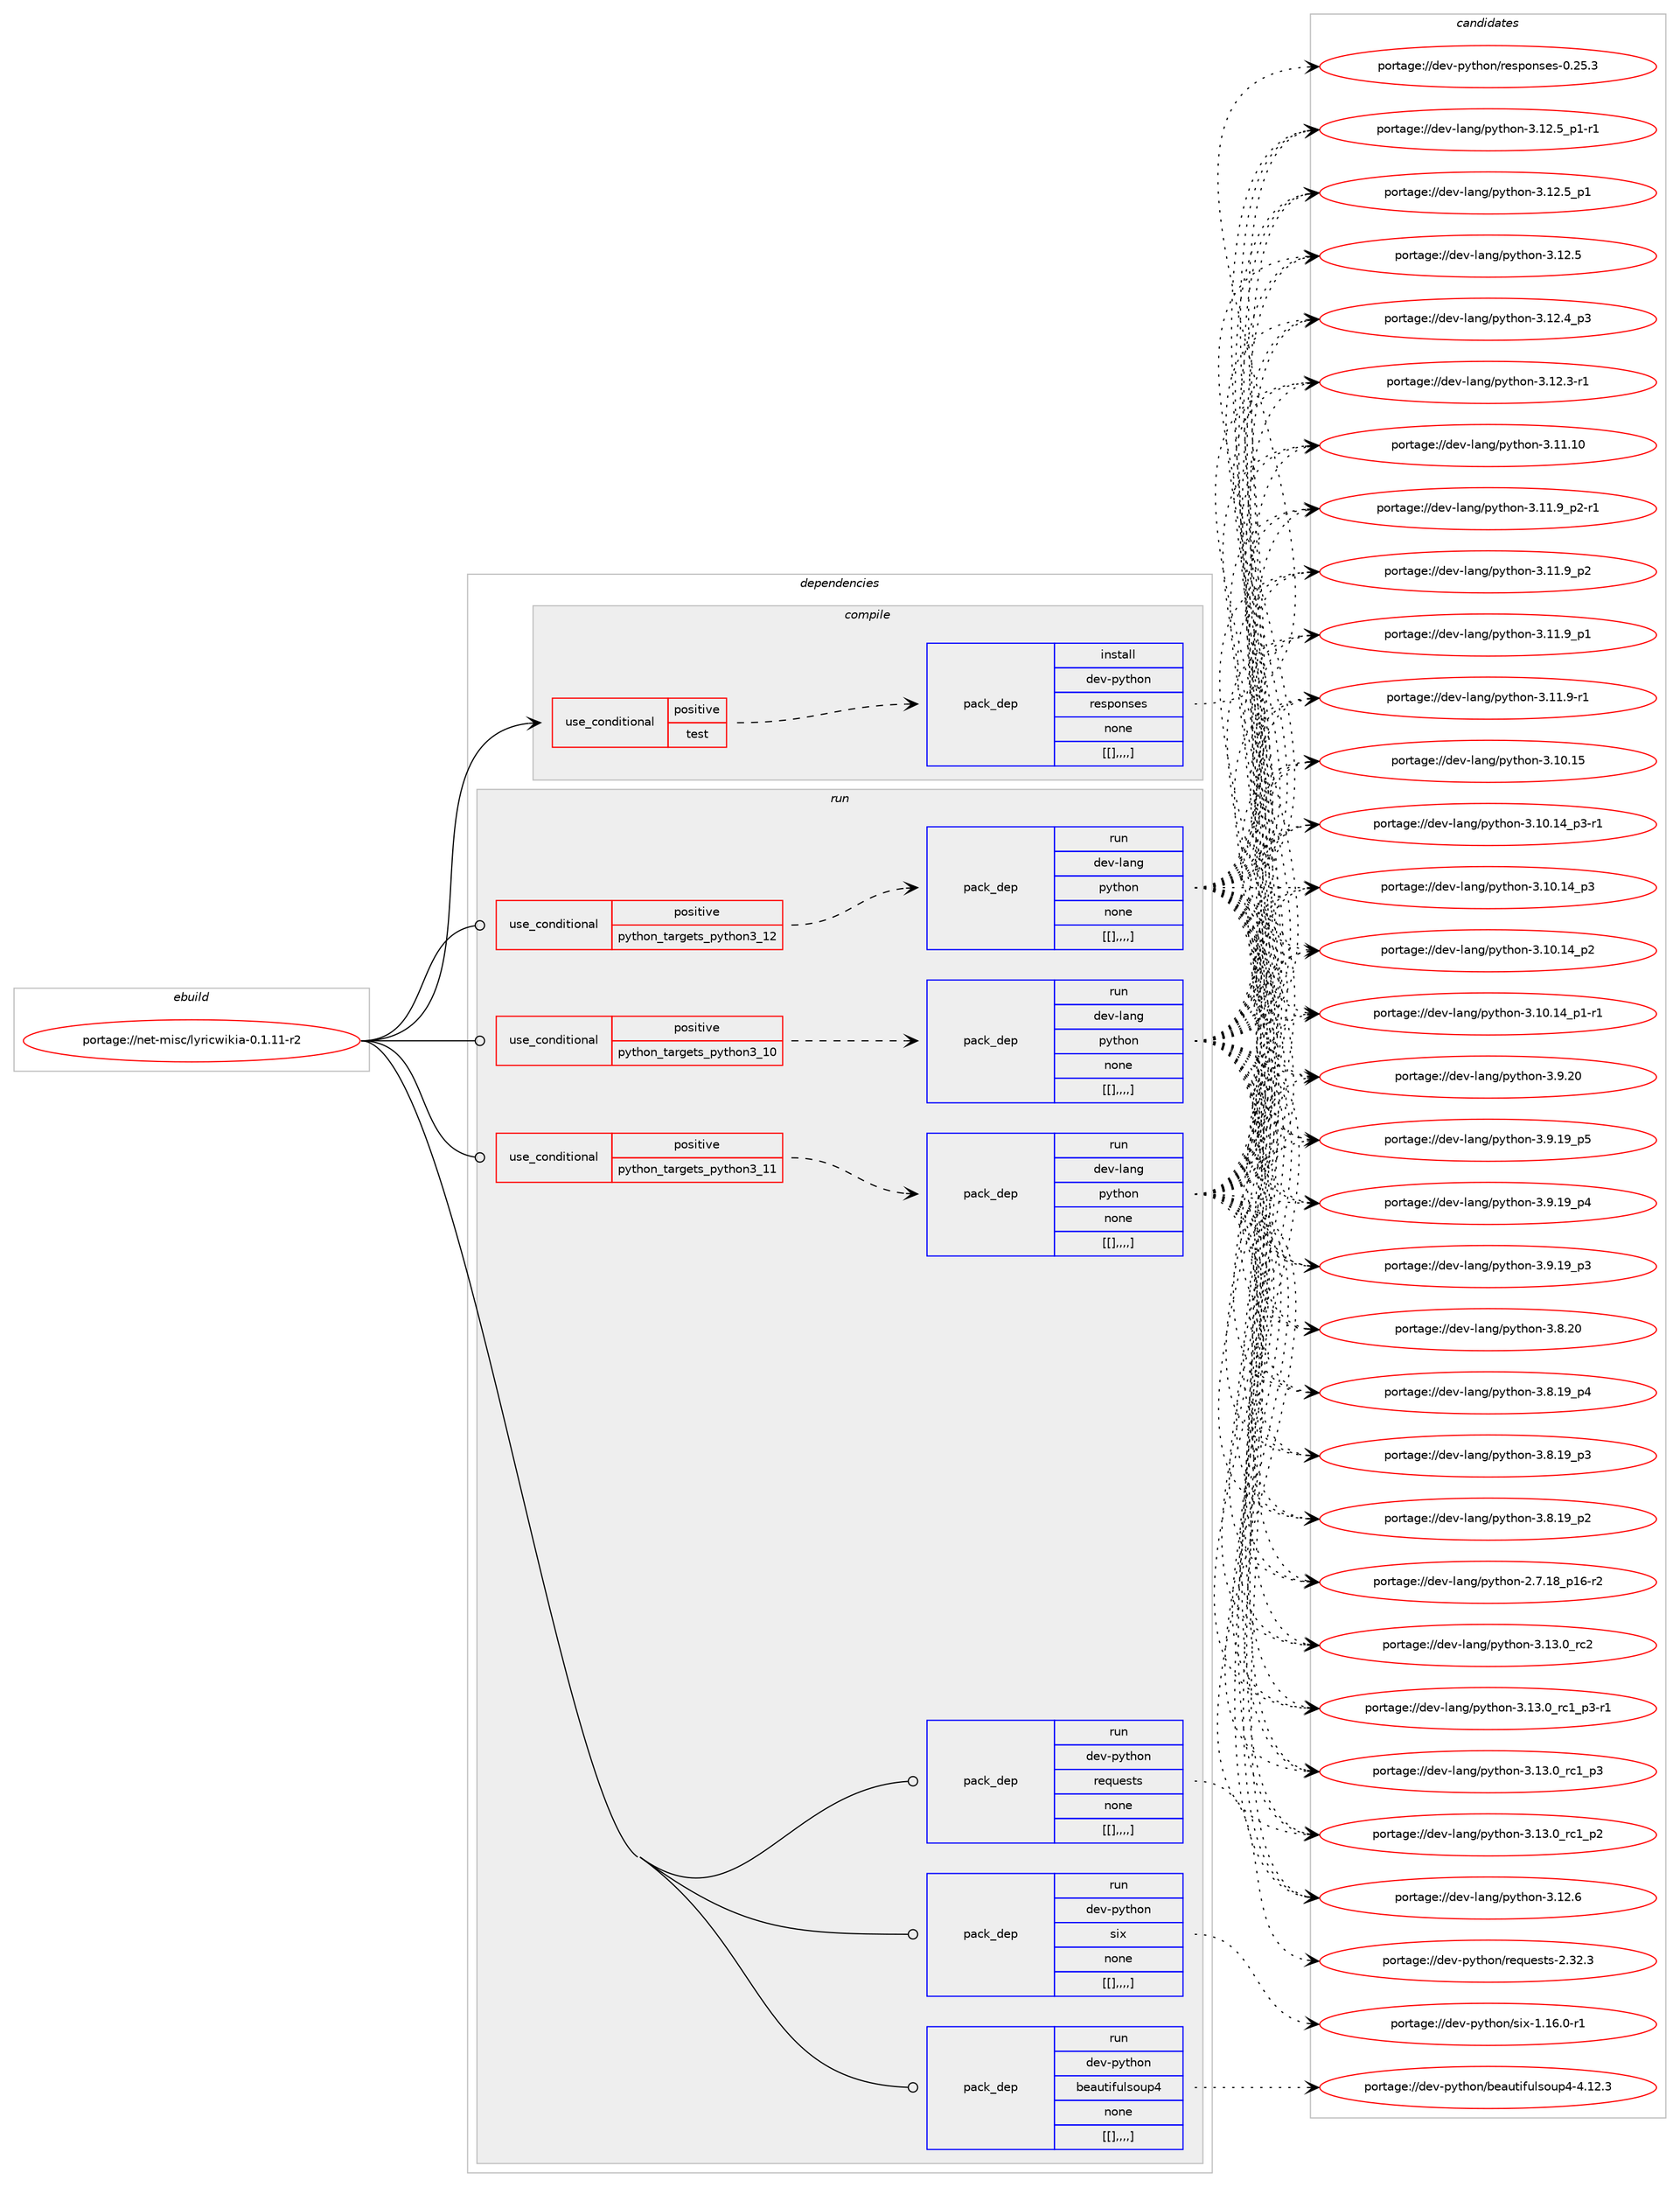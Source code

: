 digraph prolog {

# *************
# Graph options
# *************

newrank=true;
concentrate=true;
compound=true;
graph [rankdir=LR,fontname=Helvetica,fontsize=10,ranksep=1.5];#, ranksep=2.5, nodesep=0.2];
edge  [arrowhead=vee];
node  [fontname=Helvetica,fontsize=10];

# **********
# The ebuild
# **********

subgraph cluster_leftcol {
color=gray;
label=<<i>ebuild</i>>;
id [label="portage://net-misc/lyricwikia-0.1.11-r2", color=red, width=4, href="../net-misc/lyricwikia-0.1.11-r2.svg"];
}

# ****************
# The dependencies
# ****************

subgraph cluster_midcol {
color=gray;
label=<<i>dependencies</i>>;
subgraph cluster_compile {
fillcolor="#eeeeee";
style=filled;
label=<<i>compile</i>>;
subgraph cond101875 {
dependency388694 [label=<<TABLE BORDER="0" CELLBORDER="1" CELLSPACING="0" CELLPADDING="4"><TR><TD ROWSPAN="3" CELLPADDING="10">use_conditional</TD></TR><TR><TD>positive</TD></TR><TR><TD>test</TD></TR></TABLE>>, shape=none, color=red];
subgraph pack283992 {
dependency388695 [label=<<TABLE BORDER="0" CELLBORDER="1" CELLSPACING="0" CELLPADDING="4" WIDTH="220"><TR><TD ROWSPAN="6" CELLPADDING="30">pack_dep</TD></TR><TR><TD WIDTH="110">install</TD></TR><TR><TD>dev-python</TD></TR><TR><TD>responses</TD></TR><TR><TD>none</TD></TR><TR><TD>[[],,,,]</TD></TR></TABLE>>, shape=none, color=blue];
}
dependency388694:e -> dependency388695:w [weight=20,style="dashed",arrowhead="vee"];
}
id:e -> dependency388694:w [weight=20,style="solid",arrowhead="vee"];
}
subgraph cluster_compileandrun {
fillcolor="#eeeeee";
style=filled;
label=<<i>compile and run</i>>;
}
subgraph cluster_run {
fillcolor="#eeeeee";
style=filled;
label=<<i>run</i>>;
subgraph cond101876 {
dependency388696 [label=<<TABLE BORDER="0" CELLBORDER="1" CELLSPACING="0" CELLPADDING="4"><TR><TD ROWSPAN="3" CELLPADDING="10">use_conditional</TD></TR><TR><TD>positive</TD></TR><TR><TD>python_targets_python3_10</TD></TR></TABLE>>, shape=none, color=red];
subgraph pack283993 {
dependency388697 [label=<<TABLE BORDER="0" CELLBORDER="1" CELLSPACING="0" CELLPADDING="4" WIDTH="220"><TR><TD ROWSPAN="6" CELLPADDING="30">pack_dep</TD></TR><TR><TD WIDTH="110">run</TD></TR><TR><TD>dev-lang</TD></TR><TR><TD>python</TD></TR><TR><TD>none</TD></TR><TR><TD>[[],,,,]</TD></TR></TABLE>>, shape=none, color=blue];
}
dependency388696:e -> dependency388697:w [weight=20,style="dashed",arrowhead="vee"];
}
id:e -> dependency388696:w [weight=20,style="solid",arrowhead="odot"];
subgraph cond101877 {
dependency388698 [label=<<TABLE BORDER="0" CELLBORDER="1" CELLSPACING="0" CELLPADDING="4"><TR><TD ROWSPAN="3" CELLPADDING="10">use_conditional</TD></TR><TR><TD>positive</TD></TR><TR><TD>python_targets_python3_11</TD></TR></TABLE>>, shape=none, color=red];
subgraph pack283994 {
dependency388699 [label=<<TABLE BORDER="0" CELLBORDER="1" CELLSPACING="0" CELLPADDING="4" WIDTH="220"><TR><TD ROWSPAN="6" CELLPADDING="30">pack_dep</TD></TR><TR><TD WIDTH="110">run</TD></TR><TR><TD>dev-lang</TD></TR><TR><TD>python</TD></TR><TR><TD>none</TD></TR><TR><TD>[[],,,,]</TD></TR></TABLE>>, shape=none, color=blue];
}
dependency388698:e -> dependency388699:w [weight=20,style="dashed",arrowhead="vee"];
}
id:e -> dependency388698:w [weight=20,style="solid",arrowhead="odot"];
subgraph cond101878 {
dependency388700 [label=<<TABLE BORDER="0" CELLBORDER="1" CELLSPACING="0" CELLPADDING="4"><TR><TD ROWSPAN="3" CELLPADDING="10">use_conditional</TD></TR><TR><TD>positive</TD></TR><TR><TD>python_targets_python3_12</TD></TR></TABLE>>, shape=none, color=red];
subgraph pack283995 {
dependency388701 [label=<<TABLE BORDER="0" CELLBORDER="1" CELLSPACING="0" CELLPADDING="4" WIDTH="220"><TR><TD ROWSPAN="6" CELLPADDING="30">pack_dep</TD></TR><TR><TD WIDTH="110">run</TD></TR><TR><TD>dev-lang</TD></TR><TR><TD>python</TD></TR><TR><TD>none</TD></TR><TR><TD>[[],,,,]</TD></TR></TABLE>>, shape=none, color=blue];
}
dependency388700:e -> dependency388701:w [weight=20,style="dashed",arrowhead="vee"];
}
id:e -> dependency388700:w [weight=20,style="solid",arrowhead="odot"];
subgraph pack283996 {
dependency388702 [label=<<TABLE BORDER="0" CELLBORDER="1" CELLSPACING="0" CELLPADDING="4" WIDTH="220"><TR><TD ROWSPAN="6" CELLPADDING="30">pack_dep</TD></TR><TR><TD WIDTH="110">run</TD></TR><TR><TD>dev-python</TD></TR><TR><TD>beautifulsoup4</TD></TR><TR><TD>none</TD></TR><TR><TD>[[],,,,]</TD></TR></TABLE>>, shape=none, color=blue];
}
id:e -> dependency388702:w [weight=20,style="solid",arrowhead="odot"];
subgraph pack283997 {
dependency388703 [label=<<TABLE BORDER="0" CELLBORDER="1" CELLSPACING="0" CELLPADDING="4" WIDTH="220"><TR><TD ROWSPAN="6" CELLPADDING="30">pack_dep</TD></TR><TR><TD WIDTH="110">run</TD></TR><TR><TD>dev-python</TD></TR><TR><TD>requests</TD></TR><TR><TD>none</TD></TR><TR><TD>[[],,,,]</TD></TR></TABLE>>, shape=none, color=blue];
}
id:e -> dependency388703:w [weight=20,style="solid",arrowhead="odot"];
subgraph pack283998 {
dependency388704 [label=<<TABLE BORDER="0" CELLBORDER="1" CELLSPACING="0" CELLPADDING="4" WIDTH="220"><TR><TD ROWSPAN="6" CELLPADDING="30">pack_dep</TD></TR><TR><TD WIDTH="110">run</TD></TR><TR><TD>dev-python</TD></TR><TR><TD>six</TD></TR><TR><TD>none</TD></TR><TR><TD>[[],,,,]</TD></TR></TABLE>>, shape=none, color=blue];
}
id:e -> dependency388704:w [weight=20,style="solid",arrowhead="odot"];
}
}

# **************
# The candidates
# **************

subgraph cluster_choices {
rank=same;
color=gray;
label=<<i>candidates</i>>;

subgraph choice283992 {
color=black;
nodesep=1;
choice100101118451121211161041111104711410111511211111011510111545484650534651 [label="portage://dev-python/responses-0.25.3", color=red, width=4,href="../dev-python/responses-0.25.3.svg"];
dependency388695:e -> choice100101118451121211161041111104711410111511211111011510111545484650534651:w [style=dotted,weight="100"];
}
subgraph choice283993 {
color=black;
nodesep=1;
choice10010111845108971101034711212111610411111045514649514648951149950 [label="portage://dev-lang/python-3.13.0_rc2", color=red, width=4,href="../dev-lang/python-3.13.0_rc2.svg"];
choice1001011184510897110103471121211161041111104551464951464895114994995112514511449 [label="portage://dev-lang/python-3.13.0_rc1_p3-r1", color=red, width=4,href="../dev-lang/python-3.13.0_rc1_p3-r1.svg"];
choice100101118451089711010347112121116104111110455146495146489511499499511251 [label="portage://dev-lang/python-3.13.0_rc1_p3", color=red, width=4,href="../dev-lang/python-3.13.0_rc1_p3.svg"];
choice100101118451089711010347112121116104111110455146495146489511499499511250 [label="portage://dev-lang/python-3.13.0_rc1_p2", color=red, width=4,href="../dev-lang/python-3.13.0_rc1_p2.svg"];
choice10010111845108971101034711212111610411111045514649504654 [label="portage://dev-lang/python-3.12.6", color=red, width=4,href="../dev-lang/python-3.12.6.svg"];
choice1001011184510897110103471121211161041111104551464950465395112494511449 [label="portage://dev-lang/python-3.12.5_p1-r1", color=red, width=4,href="../dev-lang/python-3.12.5_p1-r1.svg"];
choice100101118451089711010347112121116104111110455146495046539511249 [label="portage://dev-lang/python-3.12.5_p1", color=red, width=4,href="../dev-lang/python-3.12.5_p1.svg"];
choice10010111845108971101034711212111610411111045514649504653 [label="portage://dev-lang/python-3.12.5", color=red, width=4,href="../dev-lang/python-3.12.5.svg"];
choice100101118451089711010347112121116104111110455146495046529511251 [label="portage://dev-lang/python-3.12.4_p3", color=red, width=4,href="../dev-lang/python-3.12.4_p3.svg"];
choice100101118451089711010347112121116104111110455146495046514511449 [label="portage://dev-lang/python-3.12.3-r1", color=red, width=4,href="../dev-lang/python-3.12.3-r1.svg"];
choice1001011184510897110103471121211161041111104551464949464948 [label="portage://dev-lang/python-3.11.10", color=red, width=4,href="../dev-lang/python-3.11.10.svg"];
choice1001011184510897110103471121211161041111104551464949465795112504511449 [label="portage://dev-lang/python-3.11.9_p2-r1", color=red, width=4,href="../dev-lang/python-3.11.9_p2-r1.svg"];
choice100101118451089711010347112121116104111110455146494946579511250 [label="portage://dev-lang/python-3.11.9_p2", color=red, width=4,href="../dev-lang/python-3.11.9_p2.svg"];
choice100101118451089711010347112121116104111110455146494946579511249 [label="portage://dev-lang/python-3.11.9_p1", color=red, width=4,href="../dev-lang/python-3.11.9_p1.svg"];
choice100101118451089711010347112121116104111110455146494946574511449 [label="portage://dev-lang/python-3.11.9-r1", color=red, width=4,href="../dev-lang/python-3.11.9-r1.svg"];
choice1001011184510897110103471121211161041111104551464948464953 [label="portage://dev-lang/python-3.10.15", color=red, width=4,href="../dev-lang/python-3.10.15.svg"];
choice100101118451089711010347112121116104111110455146494846495295112514511449 [label="portage://dev-lang/python-3.10.14_p3-r1", color=red, width=4,href="../dev-lang/python-3.10.14_p3-r1.svg"];
choice10010111845108971101034711212111610411111045514649484649529511251 [label="portage://dev-lang/python-3.10.14_p3", color=red, width=4,href="../dev-lang/python-3.10.14_p3.svg"];
choice10010111845108971101034711212111610411111045514649484649529511250 [label="portage://dev-lang/python-3.10.14_p2", color=red, width=4,href="../dev-lang/python-3.10.14_p2.svg"];
choice100101118451089711010347112121116104111110455146494846495295112494511449 [label="portage://dev-lang/python-3.10.14_p1-r1", color=red, width=4,href="../dev-lang/python-3.10.14_p1-r1.svg"];
choice10010111845108971101034711212111610411111045514657465048 [label="portage://dev-lang/python-3.9.20", color=red, width=4,href="../dev-lang/python-3.9.20.svg"];
choice100101118451089711010347112121116104111110455146574649579511253 [label="portage://dev-lang/python-3.9.19_p5", color=red, width=4,href="../dev-lang/python-3.9.19_p5.svg"];
choice100101118451089711010347112121116104111110455146574649579511252 [label="portage://dev-lang/python-3.9.19_p4", color=red, width=4,href="../dev-lang/python-3.9.19_p4.svg"];
choice100101118451089711010347112121116104111110455146574649579511251 [label="portage://dev-lang/python-3.9.19_p3", color=red, width=4,href="../dev-lang/python-3.9.19_p3.svg"];
choice10010111845108971101034711212111610411111045514656465048 [label="portage://dev-lang/python-3.8.20", color=red, width=4,href="../dev-lang/python-3.8.20.svg"];
choice100101118451089711010347112121116104111110455146564649579511252 [label="portage://dev-lang/python-3.8.19_p4", color=red, width=4,href="../dev-lang/python-3.8.19_p4.svg"];
choice100101118451089711010347112121116104111110455146564649579511251 [label="portage://dev-lang/python-3.8.19_p3", color=red, width=4,href="../dev-lang/python-3.8.19_p3.svg"];
choice100101118451089711010347112121116104111110455146564649579511250 [label="portage://dev-lang/python-3.8.19_p2", color=red, width=4,href="../dev-lang/python-3.8.19_p2.svg"];
choice100101118451089711010347112121116104111110455046554649569511249544511450 [label="portage://dev-lang/python-2.7.18_p16-r2", color=red, width=4,href="../dev-lang/python-2.7.18_p16-r2.svg"];
dependency388697:e -> choice10010111845108971101034711212111610411111045514649514648951149950:w [style=dotted,weight="100"];
dependency388697:e -> choice1001011184510897110103471121211161041111104551464951464895114994995112514511449:w [style=dotted,weight="100"];
dependency388697:e -> choice100101118451089711010347112121116104111110455146495146489511499499511251:w [style=dotted,weight="100"];
dependency388697:e -> choice100101118451089711010347112121116104111110455146495146489511499499511250:w [style=dotted,weight="100"];
dependency388697:e -> choice10010111845108971101034711212111610411111045514649504654:w [style=dotted,weight="100"];
dependency388697:e -> choice1001011184510897110103471121211161041111104551464950465395112494511449:w [style=dotted,weight="100"];
dependency388697:e -> choice100101118451089711010347112121116104111110455146495046539511249:w [style=dotted,weight="100"];
dependency388697:e -> choice10010111845108971101034711212111610411111045514649504653:w [style=dotted,weight="100"];
dependency388697:e -> choice100101118451089711010347112121116104111110455146495046529511251:w [style=dotted,weight="100"];
dependency388697:e -> choice100101118451089711010347112121116104111110455146495046514511449:w [style=dotted,weight="100"];
dependency388697:e -> choice1001011184510897110103471121211161041111104551464949464948:w [style=dotted,weight="100"];
dependency388697:e -> choice1001011184510897110103471121211161041111104551464949465795112504511449:w [style=dotted,weight="100"];
dependency388697:e -> choice100101118451089711010347112121116104111110455146494946579511250:w [style=dotted,weight="100"];
dependency388697:e -> choice100101118451089711010347112121116104111110455146494946579511249:w [style=dotted,weight="100"];
dependency388697:e -> choice100101118451089711010347112121116104111110455146494946574511449:w [style=dotted,weight="100"];
dependency388697:e -> choice1001011184510897110103471121211161041111104551464948464953:w [style=dotted,weight="100"];
dependency388697:e -> choice100101118451089711010347112121116104111110455146494846495295112514511449:w [style=dotted,weight="100"];
dependency388697:e -> choice10010111845108971101034711212111610411111045514649484649529511251:w [style=dotted,weight="100"];
dependency388697:e -> choice10010111845108971101034711212111610411111045514649484649529511250:w [style=dotted,weight="100"];
dependency388697:e -> choice100101118451089711010347112121116104111110455146494846495295112494511449:w [style=dotted,weight="100"];
dependency388697:e -> choice10010111845108971101034711212111610411111045514657465048:w [style=dotted,weight="100"];
dependency388697:e -> choice100101118451089711010347112121116104111110455146574649579511253:w [style=dotted,weight="100"];
dependency388697:e -> choice100101118451089711010347112121116104111110455146574649579511252:w [style=dotted,weight="100"];
dependency388697:e -> choice100101118451089711010347112121116104111110455146574649579511251:w [style=dotted,weight="100"];
dependency388697:e -> choice10010111845108971101034711212111610411111045514656465048:w [style=dotted,weight="100"];
dependency388697:e -> choice100101118451089711010347112121116104111110455146564649579511252:w [style=dotted,weight="100"];
dependency388697:e -> choice100101118451089711010347112121116104111110455146564649579511251:w [style=dotted,weight="100"];
dependency388697:e -> choice100101118451089711010347112121116104111110455146564649579511250:w [style=dotted,weight="100"];
dependency388697:e -> choice100101118451089711010347112121116104111110455046554649569511249544511450:w [style=dotted,weight="100"];
}
subgraph choice283994 {
color=black;
nodesep=1;
choice10010111845108971101034711212111610411111045514649514648951149950 [label="portage://dev-lang/python-3.13.0_rc2", color=red, width=4,href="../dev-lang/python-3.13.0_rc2.svg"];
choice1001011184510897110103471121211161041111104551464951464895114994995112514511449 [label="portage://dev-lang/python-3.13.0_rc1_p3-r1", color=red, width=4,href="../dev-lang/python-3.13.0_rc1_p3-r1.svg"];
choice100101118451089711010347112121116104111110455146495146489511499499511251 [label="portage://dev-lang/python-3.13.0_rc1_p3", color=red, width=4,href="../dev-lang/python-3.13.0_rc1_p3.svg"];
choice100101118451089711010347112121116104111110455146495146489511499499511250 [label="portage://dev-lang/python-3.13.0_rc1_p2", color=red, width=4,href="../dev-lang/python-3.13.0_rc1_p2.svg"];
choice10010111845108971101034711212111610411111045514649504654 [label="portage://dev-lang/python-3.12.6", color=red, width=4,href="../dev-lang/python-3.12.6.svg"];
choice1001011184510897110103471121211161041111104551464950465395112494511449 [label="portage://dev-lang/python-3.12.5_p1-r1", color=red, width=4,href="../dev-lang/python-3.12.5_p1-r1.svg"];
choice100101118451089711010347112121116104111110455146495046539511249 [label="portage://dev-lang/python-3.12.5_p1", color=red, width=4,href="../dev-lang/python-3.12.5_p1.svg"];
choice10010111845108971101034711212111610411111045514649504653 [label="portage://dev-lang/python-3.12.5", color=red, width=4,href="../dev-lang/python-3.12.5.svg"];
choice100101118451089711010347112121116104111110455146495046529511251 [label="portage://dev-lang/python-3.12.4_p3", color=red, width=4,href="../dev-lang/python-3.12.4_p3.svg"];
choice100101118451089711010347112121116104111110455146495046514511449 [label="portage://dev-lang/python-3.12.3-r1", color=red, width=4,href="../dev-lang/python-3.12.3-r1.svg"];
choice1001011184510897110103471121211161041111104551464949464948 [label="portage://dev-lang/python-3.11.10", color=red, width=4,href="../dev-lang/python-3.11.10.svg"];
choice1001011184510897110103471121211161041111104551464949465795112504511449 [label="portage://dev-lang/python-3.11.9_p2-r1", color=red, width=4,href="../dev-lang/python-3.11.9_p2-r1.svg"];
choice100101118451089711010347112121116104111110455146494946579511250 [label="portage://dev-lang/python-3.11.9_p2", color=red, width=4,href="../dev-lang/python-3.11.9_p2.svg"];
choice100101118451089711010347112121116104111110455146494946579511249 [label="portage://dev-lang/python-3.11.9_p1", color=red, width=4,href="../dev-lang/python-3.11.9_p1.svg"];
choice100101118451089711010347112121116104111110455146494946574511449 [label="portage://dev-lang/python-3.11.9-r1", color=red, width=4,href="../dev-lang/python-3.11.9-r1.svg"];
choice1001011184510897110103471121211161041111104551464948464953 [label="portage://dev-lang/python-3.10.15", color=red, width=4,href="../dev-lang/python-3.10.15.svg"];
choice100101118451089711010347112121116104111110455146494846495295112514511449 [label="portage://dev-lang/python-3.10.14_p3-r1", color=red, width=4,href="../dev-lang/python-3.10.14_p3-r1.svg"];
choice10010111845108971101034711212111610411111045514649484649529511251 [label="portage://dev-lang/python-3.10.14_p3", color=red, width=4,href="../dev-lang/python-3.10.14_p3.svg"];
choice10010111845108971101034711212111610411111045514649484649529511250 [label="portage://dev-lang/python-3.10.14_p2", color=red, width=4,href="../dev-lang/python-3.10.14_p2.svg"];
choice100101118451089711010347112121116104111110455146494846495295112494511449 [label="portage://dev-lang/python-3.10.14_p1-r1", color=red, width=4,href="../dev-lang/python-3.10.14_p1-r1.svg"];
choice10010111845108971101034711212111610411111045514657465048 [label="portage://dev-lang/python-3.9.20", color=red, width=4,href="../dev-lang/python-3.9.20.svg"];
choice100101118451089711010347112121116104111110455146574649579511253 [label="portage://dev-lang/python-3.9.19_p5", color=red, width=4,href="../dev-lang/python-3.9.19_p5.svg"];
choice100101118451089711010347112121116104111110455146574649579511252 [label="portage://dev-lang/python-3.9.19_p4", color=red, width=4,href="../dev-lang/python-3.9.19_p4.svg"];
choice100101118451089711010347112121116104111110455146574649579511251 [label="portage://dev-lang/python-3.9.19_p3", color=red, width=4,href="../dev-lang/python-3.9.19_p3.svg"];
choice10010111845108971101034711212111610411111045514656465048 [label="portage://dev-lang/python-3.8.20", color=red, width=4,href="../dev-lang/python-3.8.20.svg"];
choice100101118451089711010347112121116104111110455146564649579511252 [label="portage://dev-lang/python-3.8.19_p4", color=red, width=4,href="../dev-lang/python-3.8.19_p4.svg"];
choice100101118451089711010347112121116104111110455146564649579511251 [label="portage://dev-lang/python-3.8.19_p3", color=red, width=4,href="../dev-lang/python-3.8.19_p3.svg"];
choice100101118451089711010347112121116104111110455146564649579511250 [label="portage://dev-lang/python-3.8.19_p2", color=red, width=4,href="../dev-lang/python-3.8.19_p2.svg"];
choice100101118451089711010347112121116104111110455046554649569511249544511450 [label="portage://dev-lang/python-2.7.18_p16-r2", color=red, width=4,href="../dev-lang/python-2.7.18_p16-r2.svg"];
dependency388699:e -> choice10010111845108971101034711212111610411111045514649514648951149950:w [style=dotted,weight="100"];
dependency388699:e -> choice1001011184510897110103471121211161041111104551464951464895114994995112514511449:w [style=dotted,weight="100"];
dependency388699:e -> choice100101118451089711010347112121116104111110455146495146489511499499511251:w [style=dotted,weight="100"];
dependency388699:e -> choice100101118451089711010347112121116104111110455146495146489511499499511250:w [style=dotted,weight="100"];
dependency388699:e -> choice10010111845108971101034711212111610411111045514649504654:w [style=dotted,weight="100"];
dependency388699:e -> choice1001011184510897110103471121211161041111104551464950465395112494511449:w [style=dotted,weight="100"];
dependency388699:e -> choice100101118451089711010347112121116104111110455146495046539511249:w [style=dotted,weight="100"];
dependency388699:e -> choice10010111845108971101034711212111610411111045514649504653:w [style=dotted,weight="100"];
dependency388699:e -> choice100101118451089711010347112121116104111110455146495046529511251:w [style=dotted,weight="100"];
dependency388699:e -> choice100101118451089711010347112121116104111110455146495046514511449:w [style=dotted,weight="100"];
dependency388699:e -> choice1001011184510897110103471121211161041111104551464949464948:w [style=dotted,weight="100"];
dependency388699:e -> choice1001011184510897110103471121211161041111104551464949465795112504511449:w [style=dotted,weight="100"];
dependency388699:e -> choice100101118451089711010347112121116104111110455146494946579511250:w [style=dotted,weight="100"];
dependency388699:e -> choice100101118451089711010347112121116104111110455146494946579511249:w [style=dotted,weight="100"];
dependency388699:e -> choice100101118451089711010347112121116104111110455146494946574511449:w [style=dotted,weight="100"];
dependency388699:e -> choice1001011184510897110103471121211161041111104551464948464953:w [style=dotted,weight="100"];
dependency388699:e -> choice100101118451089711010347112121116104111110455146494846495295112514511449:w [style=dotted,weight="100"];
dependency388699:e -> choice10010111845108971101034711212111610411111045514649484649529511251:w [style=dotted,weight="100"];
dependency388699:e -> choice10010111845108971101034711212111610411111045514649484649529511250:w [style=dotted,weight="100"];
dependency388699:e -> choice100101118451089711010347112121116104111110455146494846495295112494511449:w [style=dotted,weight="100"];
dependency388699:e -> choice10010111845108971101034711212111610411111045514657465048:w [style=dotted,weight="100"];
dependency388699:e -> choice100101118451089711010347112121116104111110455146574649579511253:w [style=dotted,weight="100"];
dependency388699:e -> choice100101118451089711010347112121116104111110455146574649579511252:w [style=dotted,weight="100"];
dependency388699:e -> choice100101118451089711010347112121116104111110455146574649579511251:w [style=dotted,weight="100"];
dependency388699:e -> choice10010111845108971101034711212111610411111045514656465048:w [style=dotted,weight="100"];
dependency388699:e -> choice100101118451089711010347112121116104111110455146564649579511252:w [style=dotted,weight="100"];
dependency388699:e -> choice100101118451089711010347112121116104111110455146564649579511251:w [style=dotted,weight="100"];
dependency388699:e -> choice100101118451089711010347112121116104111110455146564649579511250:w [style=dotted,weight="100"];
dependency388699:e -> choice100101118451089711010347112121116104111110455046554649569511249544511450:w [style=dotted,weight="100"];
}
subgraph choice283995 {
color=black;
nodesep=1;
choice10010111845108971101034711212111610411111045514649514648951149950 [label="portage://dev-lang/python-3.13.0_rc2", color=red, width=4,href="../dev-lang/python-3.13.0_rc2.svg"];
choice1001011184510897110103471121211161041111104551464951464895114994995112514511449 [label="portage://dev-lang/python-3.13.0_rc1_p3-r1", color=red, width=4,href="../dev-lang/python-3.13.0_rc1_p3-r1.svg"];
choice100101118451089711010347112121116104111110455146495146489511499499511251 [label="portage://dev-lang/python-3.13.0_rc1_p3", color=red, width=4,href="../dev-lang/python-3.13.0_rc1_p3.svg"];
choice100101118451089711010347112121116104111110455146495146489511499499511250 [label="portage://dev-lang/python-3.13.0_rc1_p2", color=red, width=4,href="../dev-lang/python-3.13.0_rc1_p2.svg"];
choice10010111845108971101034711212111610411111045514649504654 [label="portage://dev-lang/python-3.12.6", color=red, width=4,href="../dev-lang/python-3.12.6.svg"];
choice1001011184510897110103471121211161041111104551464950465395112494511449 [label="portage://dev-lang/python-3.12.5_p1-r1", color=red, width=4,href="../dev-lang/python-3.12.5_p1-r1.svg"];
choice100101118451089711010347112121116104111110455146495046539511249 [label="portage://dev-lang/python-3.12.5_p1", color=red, width=4,href="../dev-lang/python-3.12.5_p1.svg"];
choice10010111845108971101034711212111610411111045514649504653 [label="portage://dev-lang/python-3.12.5", color=red, width=4,href="../dev-lang/python-3.12.5.svg"];
choice100101118451089711010347112121116104111110455146495046529511251 [label="portage://dev-lang/python-3.12.4_p3", color=red, width=4,href="../dev-lang/python-3.12.4_p3.svg"];
choice100101118451089711010347112121116104111110455146495046514511449 [label="portage://dev-lang/python-3.12.3-r1", color=red, width=4,href="../dev-lang/python-3.12.3-r1.svg"];
choice1001011184510897110103471121211161041111104551464949464948 [label="portage://dev-lang/python-3.11.10", color=red, width=4,href="../dev-lang/python-3.11.10.svg"];
choice1001011184510897110103471121211161041111104551464949465795112504511449 [label="portage://dev-lang/python-3.11.9_p2-r1", color=red, width=4,href="../dev-lang/python-3.11.9_p2-r1.svg"];
choice100101118451089711010347112121116104111110455146494946579511250 [label="portage://dev-lang/python-3.11.9_p2", color=red, width=4,href="../dev-lang/python-3.11.9_p2.svg"];
choice100101118451089711010347112121116104111110455146494946579511249 [label="portage://dev-lang/python-3.11.9_p1", color=red, width=4,href="../dev-lang/python-3.11.9_p1.svg"];
choice100101118451089711010347112121116104111110455146494946574511449 [label="portage://dev-lang/python-3.11.9-r1", color=red, width=4,href="../dev-lang/python-3.11.9-r1.svg"];
choice1001011184510897110103471121211161041111104551464948464953 [label="portage://dev-lang/python-3.10.15", color=red, width=4,href="../dev-lang/python-3.10.15.svg"];
choice100101118451089711010347112121116104111110455146494846495295112514511449 [label="portage://dev-lang/python-3.10.14_p3-r1", color=red, width=4,href="../dev-lang/python-3.10.14_p3-r1.svg"];
choice10010111845108971101034711212111610411111045514649484649529511251 [label="portage://dev-lang/python-3.10.14_p3", color=red, width=4,href="../dev-lang/python-3.10.14_p3.svg"];
choice10010111845108971101034711212111610411111045514649484649529511250 [label="portage://dev-lang/python-3.10.14_p2", color=red, width=4,href="../dev-lang/python-3.10.14_p2.svg"];
choice100101118451089711010347112121116104111110455146494846495295112494511449 [label="portage://dev-lang/python-3.10.14_p1-r1", color=red, width=4,href="../dev-lang/python-3.10.14_p1-r1.svg"];
choice10010111845108971101034711212111610411111045514657465048 [label="portage://dev-lang/python-3.9.20", color=red, width=4,href="../dev-lang/python-3.9.20.svg"];
choice100101118451089711010347112121116104111110455146574649579511253 [label="portage://dev-lang/python-3.9.19_p5", color=red, width=4,href="../dev-lang/python-3.9.19_p5.svg"];
choice100101118451089711010347112121116104111110455146574649579511252 [label="portage://dev-lang/python-3.9.19_p4", color=red, width=4,href="../dev-lang/python-3.9.19_p4.svg"];
choice100101118451089711010347112121116104111110455146574649579511251 [label="portage://dev-lang/python-3.9.19_p3", color=red, width=4,href="../dev-lang/python-3.9.19_p3.svg"];
choice10010111845108971101034711212111610411111045514656465048 [label="portage://dev-lang/python-3.8.20", color=red, width=4,href="../dev-lang/python-3.8.20.svg"];
choice100101118451089711010347112121116104111110455146564649579511252 [label="portage://dev-lang/python-3.8.19_p4", color=red, width=4,href="../dev-lang/python-3.8.19_p4.svg"];
choice100101118451089711010347112121116104111110455146564649579511251 [label="portage://dev-lang/python-3.8.19_p3", color=red, width=4,href="../dev-lang/python-3.8.19_p3.svg"];
choice100101118451089711010347112121116104111110455146564649579511250 [label="portage://dev-lang/python-3.8.19_p2", color=red, width=4,href="../dev-lang/python-3.8.19_p2.svg"];
choice100101118451089711010347112121116104111110455046554649569511249544511450 [label="portage://dev-lang/python-2.7.18_p16-r2", color=red, width=4,href="../dev-lang/python-2.7.18_p16-r2.svg"];
dependency388701:e -> choice10010111845108971101034711212111610411111045514649514648951149950:w [style=dotted,weight="100"];
dependency388701:e -> choice1001011184510897110103471121211161041111104551464951464895114994995112514511449:w [style=dotted,weight="100"];
dependency388701:e -> choice100101118451089711010347112121116104111110455146495146489511499499511251:w [style=dotted,weight="100"];
dependency388701:e -> choice100101118451089711010347112121116104111110455146495146489511499499511250:w [style=dotted,weight="100"];
dependency388701:e -> choice10010111845108971101034711212111610411111045514649504654:w [style=dotted,weight="100"];
dependency388701:e -> choice1001011184510897110103471121211161041111104551464950465395112494511449:w [style=dotted,weight="100"];
dependency388701:e -> choice100101118451089711010347112121116104111110455146495046539511249:w [style=dotted,weight="100"];
dependency388701:e -> choice10010111845108971101034711212111610411111045514649504653:w [style=dotted,weight="100"];
dependency388701:e -> choice100101118451089711010347112121116104111110455146495046529511251:w [style=dotted,weight="100"];
dependency388701:e -> choice100101118451089711010347112121116104111110455146495046514511449:w [style=dotted,weight="100"];
dependency388701:e -> choice1001011184510897110103471121211161041111104551464949464948:w [style=dotted,weight="100"];
dependency388701:e -> choice1001011184510897110103471121211161041111104551464949465795112504511449:w [style=dotted,weight="100"];
dependency388701:e -> choice100101118451089711010347112121116104111110455146494946579511250:w [style=dotted,weight="100"];
dependency388701:e -> choice100101118451089711010347112121116104111110455146494946579511249:w [style=dotted,weight="100"];
dependency388701:e -> choice100101118451089711010347112121116104111110455146494946574511449:w [style=dotted,weight="100"];
dependency388701:e -> choice1001011184510897110103471121211161041111104551464948464953:w [style=dotted,weight="100"];
dependency388701:e -> choice100101118451089711010347112121116104111110455146494846495295112514511449:w [style=dotted,weight="100"];
dependency388701:e -> choice10010111845108971101034711212111610411111045514649484649529511251:w [style=dotted,weight="100"];
dependency388701:e -> choice10010111845108971101034711212111610411111045514649484649529511250:w [style=dotted,weight="100"];
dependency388701:e -> choice100101118451089711010347112121116104111110455146494846495295112494511449:w [style=dotted,weight="100"];
dependency388701:e -> choice10010111845108971101034711212111610411111045514657465048:w [style=dotted,weight="100"];
dependency388701:e -> choice100101118451089711010347112121116104111110455146574649579511253:w [style=dotted,weight="100"];
dependency388701:e -> choice100101118451089711010347112121116104111110455146574649579511252:w [style=dotted,weight="100"];
dependency388701:e -> choice100101118451089711010347112121116104111110455146574649579511251:w [style=dotted,weight="100"];
dependency388701:e -> choice10010111845108971101034711212111610411111045514656465048:w [style=dotted,weight="100"];
dependency388701:e -> choice100101118451089711010347112121116104111110455146564649579511252:w [style=dotted,weight="100"];
dependency388701:e -> choice100101118451089711010347112121116104111110455146564649579511251:w [style=dotted,weight="100"];
dependency388701:e -> choice100101118451089711010347112121116104111110455146564649579511250:w [style=dotted,weight="100"];
dependency388701:e -> choice100101118451089711010347112121116104111110455046554649569511249544511450:w [style=dotted,weight="100"];
}
subgraph choice283996 {
color=black;
nodesep=1;
choice100101118451121211161041111104798101971171161051021171081151111171125245524649504651 [label="portage://dev-python/beautifulsoup4-4.12.3", color=red, width=4,href="../dev-python/beautifulsoup4-4.12.3.svg"];
dependency388702:e -> choice100101118451121211161041111104798101971171161051021171081151111171125245524649504651:w [style=dotted,weight="100"];
}
subgraph choice283997 {
color=black;
nodesep=1;
choice100101118451121211161041111104711410111311710111511611545504651504651 [label="portage://dev-python/requests-2.32.3", color=red, width=4,href="../dev-python/requests-2.32.3.svg"];
dependency388703:e -> choice100101118451121211161041111104711410111311710111511611545504651504651:w [style=dotted,weight="100"];
}
subgraph choice283998 {
color=black;
nodesep=1;
choice1001011184511212111610411111047115105120454946495446484511449 [label="portage://dev-python/six-1.16.0-r1", color=red, width=4,href="../dev-python/six-1.16.0-r1.svg"];
dependency388704:e -> choice1001011184511212111610411111047115105120454946495446484511449:w [style=dotted,weight="100"];
}
}

}
